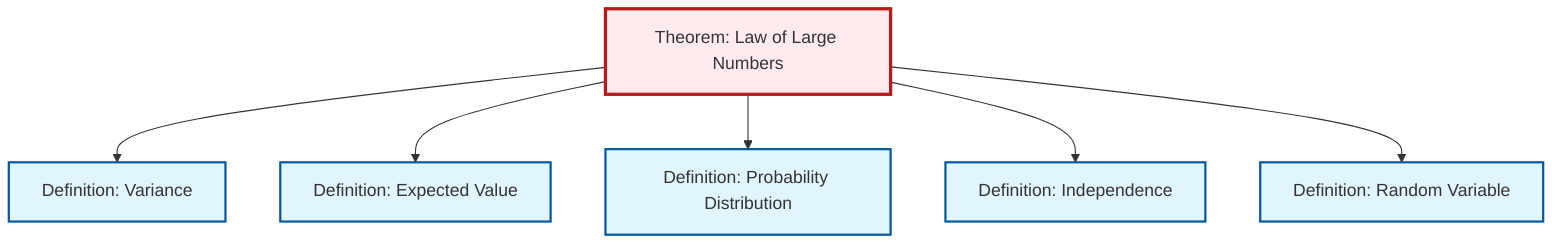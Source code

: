 graph TD
    classDef definition fill:#e1f5fe,stroke:#01579b,stroke-width:2px
    classDef theorem fill:#f3e5f5,stroke:#4a148c,stroke-width:2px
    classDef axiom fill:#fff3e0,stroke:#e65100,stroke-width:2px
    classDef example fill:#e8f5e9,stroke:#1b5e20,stroke-width:2px
    classDef current fill:#ffebee,stroke:#b71c1c,stroke-width:3px
    def-expectation["Definition: Expected Value"]:::definition
    def-probability-distribution["Definition: Probability Distribution"]:::definition
    def-independence["Definition: Independence"]:::definition
    def-random-variable["Definition: Random Variable"]:::definition
    thm-law-of-large-numbers["Theorem: Law of Large Numbers"]:::theorem
    def-variance["Definition: Variance"]:::definition
    thm-law-of-large-numbers --> def-variance
    thm-law-of-large-numbers --> def-expectation
    thm-law-of-large-numbers --> def-probability-distribution
    thm-law-of-large-numbers --> def-independence
    thm-law-of-large-numbers --> def-random-variable
    class thm-law-of-large-numbers current